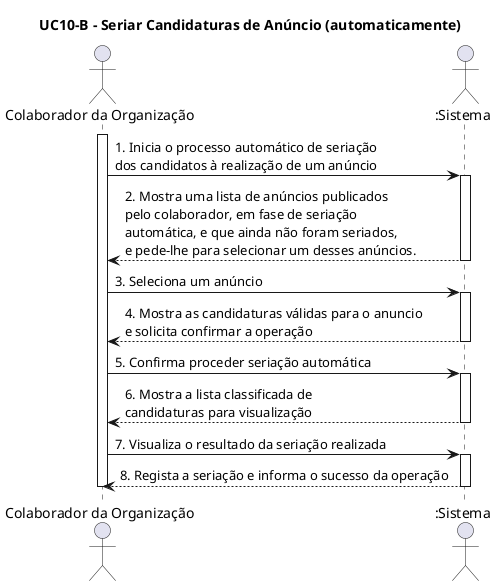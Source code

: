 @startuml

title UC10-B - Seriar Candidaturas de Anúncio (automaticamente)

actor "Colaborador da Organização" as Colaborador
actor ":Sistema" as Sistema

activate Colaborador
Colaborador -> Sistema : 1. Inicia o processo automático de seriação \ndos candidatos à realização de um anúncio
activate Sistema

Sistema --> Colaborador: 2. Mostra uma lista de anúncios publicados \npelo colaborador, em fase de seriação \nautomática, e que ainda não foram seriados, \ne pede-lhe para selecionar um desses anúncios.
deactivate Sistema

Colaborador -> Sistema: 3. Seleciona um anúncio
activate Sistema

Sistema --> Colaborador: 4. Mostra as candidaturas válidas para o anuncio \ne solicita confirmar a operação
deactivate Sistema

Colaborador -> Sistema: 5. Confirma proceder seriação automática
activate Sistema

Sistema --> Colaborador: 6. Mostra a lista classificada de \ncandidaturas para visualização
deactivate Sistema

Colaborador -> Sistema: 7. Visualiza o resultado da seriação realizada
activate Sistema

Sistema --> Colaborador: 8. Regista a seriação e informa o sucesso da operação
deactivate Sistema

deactivate Colaborador

@enduml
